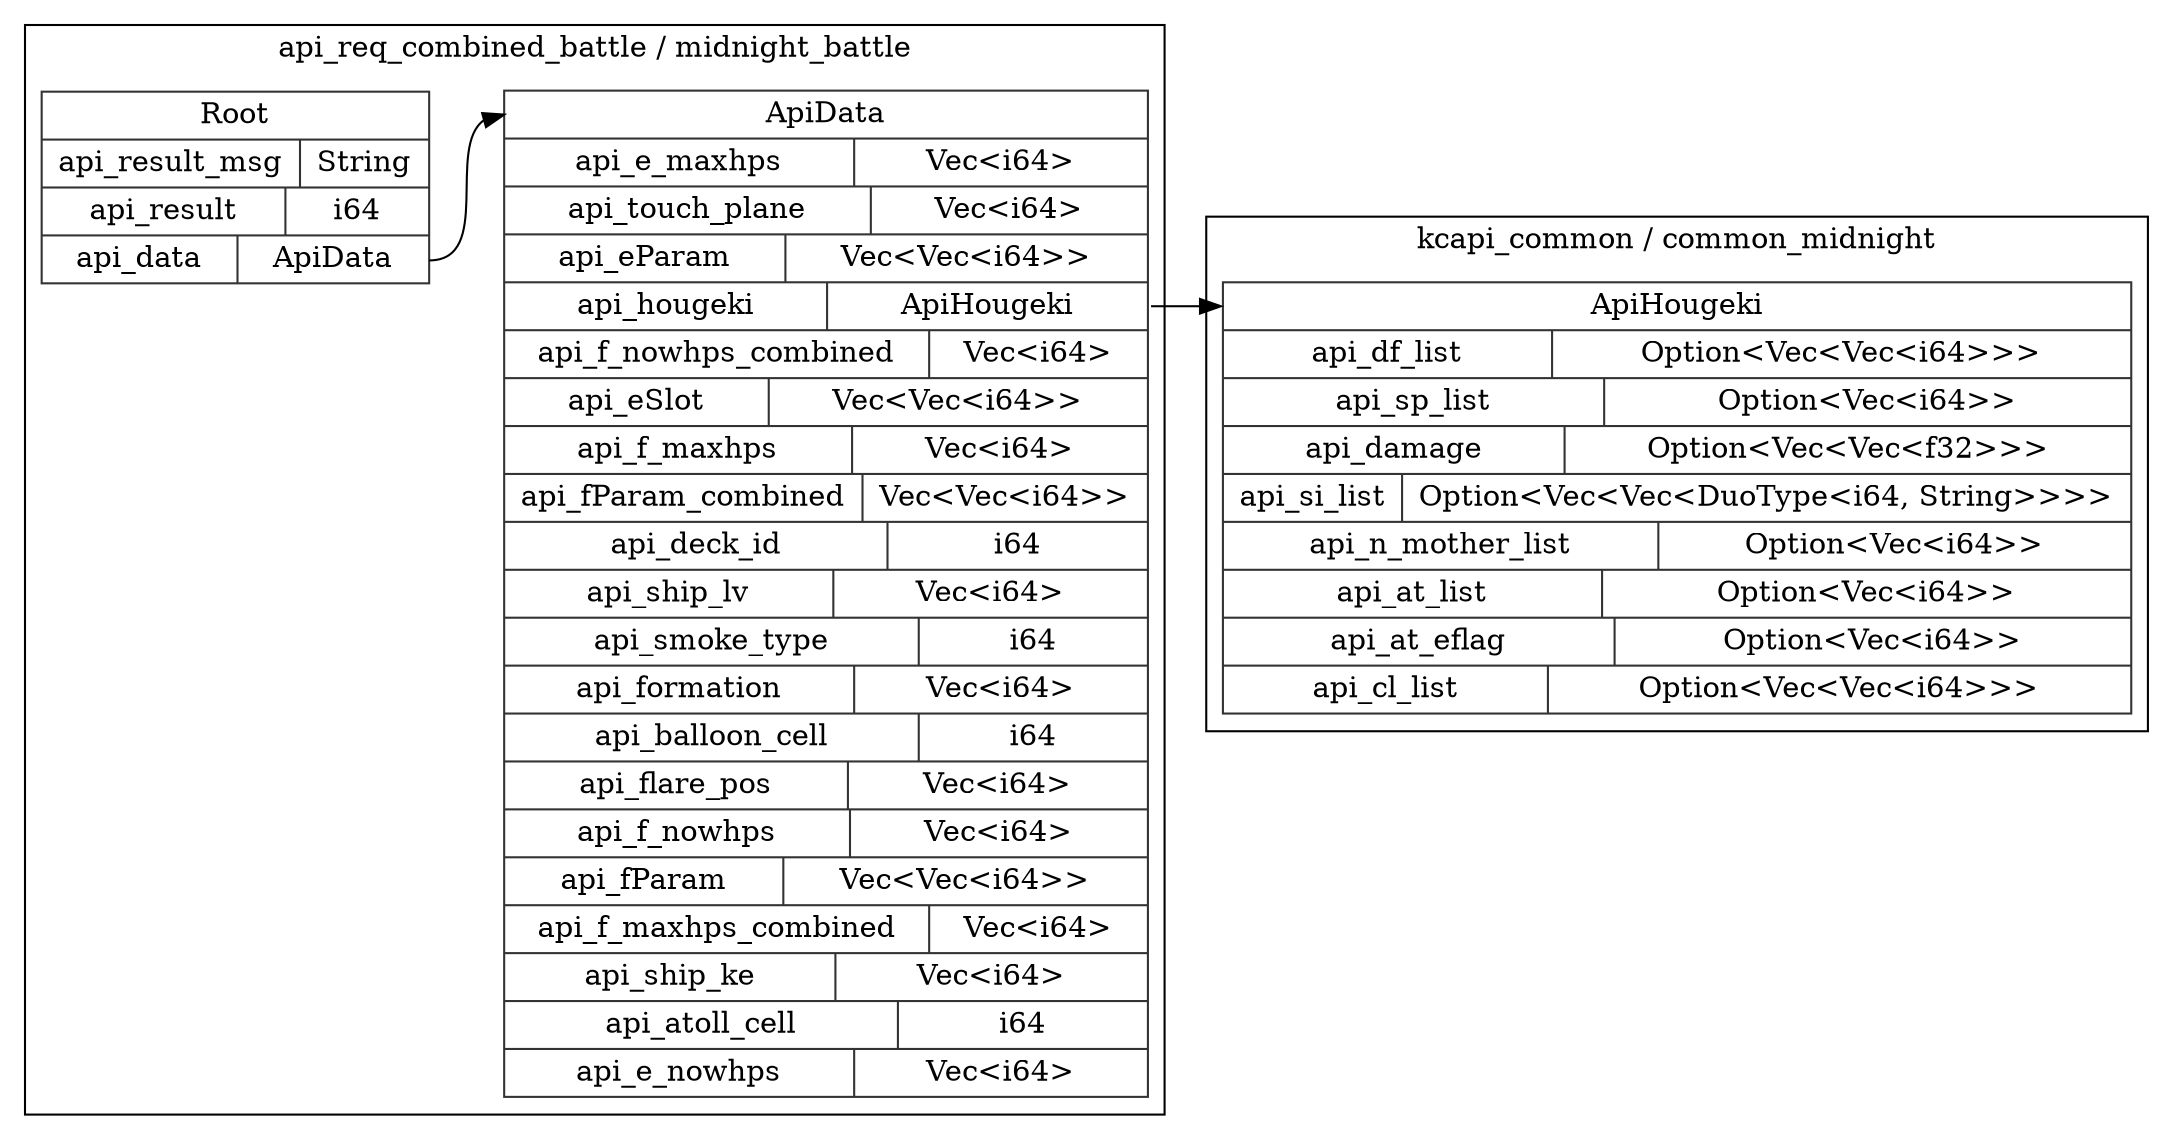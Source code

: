 digraph {
  rankdir=LR;
  subgraph cluster_0 {
    label="api_req_combined_battle / midnight_battle";
    node [style="filled", color=white, style="solid", color=gray20];
    api_req_combined_battle__midnight_battle__ApiData [label="<ApiData> ApiData  | { api_e_maxhps | <api_e_maxhps> Vec\<i64\> } | { api_touch_plane | <api_touch_plane> Vec\<i64\> } | { api_eParam | <api_eParam> Vec\<Vec\<i64\>\> } | { api_hougeki | <api_hougeki> ApiHougeki } | { api_f_nowhps_combined | <api_f_nowhps_combined> Vec\<i64\> } | { api_eSlot | <api_eSlot> Vec\<Vec\<i64\>\> } | { api_f_maxhps | <api_f_maxhps> Vec\<i64\> } | { api_fParam_combined | <api_fParam_combined> Vec\<Vec\<i64\>\> } | { api_deck_id | <api_deck_id> i64 } | { api_ship_lv | <api_ship_lv> Vec\<i64\> } | { api_smoke_type | <api_smoke_type> i64 } | { api_formation | <api_formation> Vec\<i64\> } | { api_balloon_cell | <api_balloon_cell> i64 } | { api_flare_pos | <api_flare_pos> Vec\<i64\> } | { api_f_nowhps | <api_f_nowhps> Vec\<i64\> } | { api_fParam | <api_fParam> Vec\<Vec\<i64\>\> } | { api_f_maxhps_combined | <api_f_maxhps_combined> Vec\<i64\> } | { api_ship_ke | <api_ship_ke> Vec\<i64\> } | { api_atoll_cell | <api_atoll_cell> i64 } | { api_e_nowhps | <api_e_nowhps> Vec\<i64\> }", shape=record];
    api_req_combined_battle__midnight_battle__Root [label="<Root> Root  | { api_result_msg | <api_result_msg> String } | { api_result | <api_result> i64 } | { api_data | <api_data> ApiData }", shape=record];
    api_req_combined_battle__midnight_battle__Root:api_data:e -> api_req_combined_battle__midnight_battle__ApiData:ApiData:w;
  }
  subgraph cluster_1 {
    label="kcapi_common / common_midnight";
    node [style="filled", color=white, style="solid", color=gray20];
    kcapi_common__common_midnight__ApiHougeki [label="<ApiHougeki> ApiHougeki  | { api_df_list | <api_df_list> Option\<Vec\<Vec\<i64\>\>\> } | { api_sp_list | <api_sp_list> Option\<Vec\<i64\>\> } | { api_damage | <api_damage> Option\<Vec\<Vec\<f32\>\>\> } | { api_si_list | <api_si_list> Option\<Vec\<Vec\<DuoType\<i64, String\>\>\>\> } | { api_n_mother_list | <api_n_mother_list> Option\<Vec\<i64\>\> } | { api_at_list | <api_at_list> Option\<Vec\<i64\>\> } | { api_at_eflag | <api_at_eflag> Option\<Vec\<i64\>\> } | { api_cl_list | <api_cl_list> Option\<Vec\<Vec\<i64\>\>\> }", shape=record];
  }
  api_req_combined_battle__midnight_battle__ApiData:api_hougeki:e -> kcapi_common__common_midnight__ApiHougeki:ApiHougeki:w;
}
